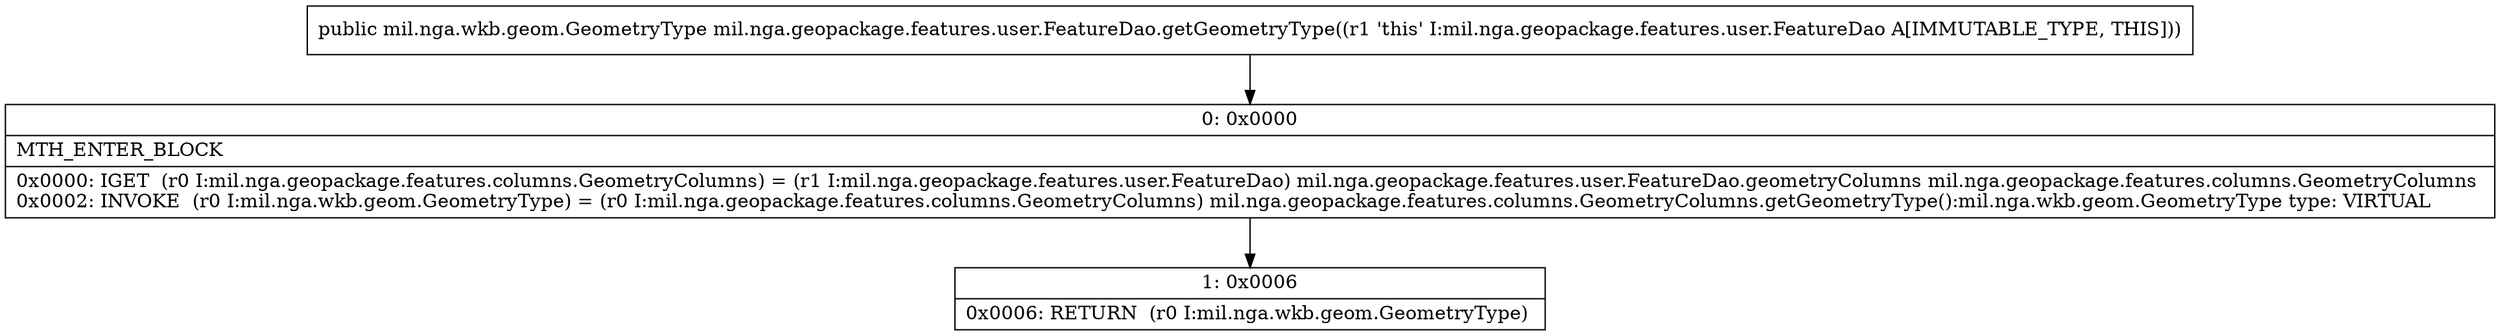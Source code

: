 digraph "CFG formil.nga.geopackage.features.user.FeatureDao.getGeometryType()Lmil\/nga\/wkb\/geom\/GeometryType;" {
Node_0 [shape=record,label="{0\:\ 0x0000|MTH_ENTER_BLOCK\l|0x0000: IGET  (r0 I:mil.nga.geopackage.features.columns.GeometryColumns) = (r1 I:mil.nga.geopackage.features.user.FeatureDao) mil.nga.geopackage.features.user.FeatureDao.geometryColumns mil.nga.geopackage.features.columns.GeometryColumns \l0x0002: INVOKE  (r0 I:mil.nga.wkb.geom.GeometryType) = (r0 I:mil.nga.geopackage.features.columns.GeometryColumns) mil.nga.geopackage.features.columns.GeometryColumns.getGeometryType():mil.nga.wkb.geom.GeometryType type: VIRTUAL \l}"];
Node_1 [shape=record,label="{1\:\ 0x0006|0x0006: RETURN  (r0 I:mil.nga.wkb.geom.GeometryType) \l}"];
MethodNode[shape=record,label="{public mil.nga.wkb.geom.GeometryType mil.nga.geopackage.features.user.FeatureDao.getGeometryType((r1 'this' I:mil.nga.geopackage.features.user.FeatureDao A[IMMUTABLE_TYPE, THIS])) }"];
MethodNode -> Node_0;
Node_0 -> Node_1;
}

